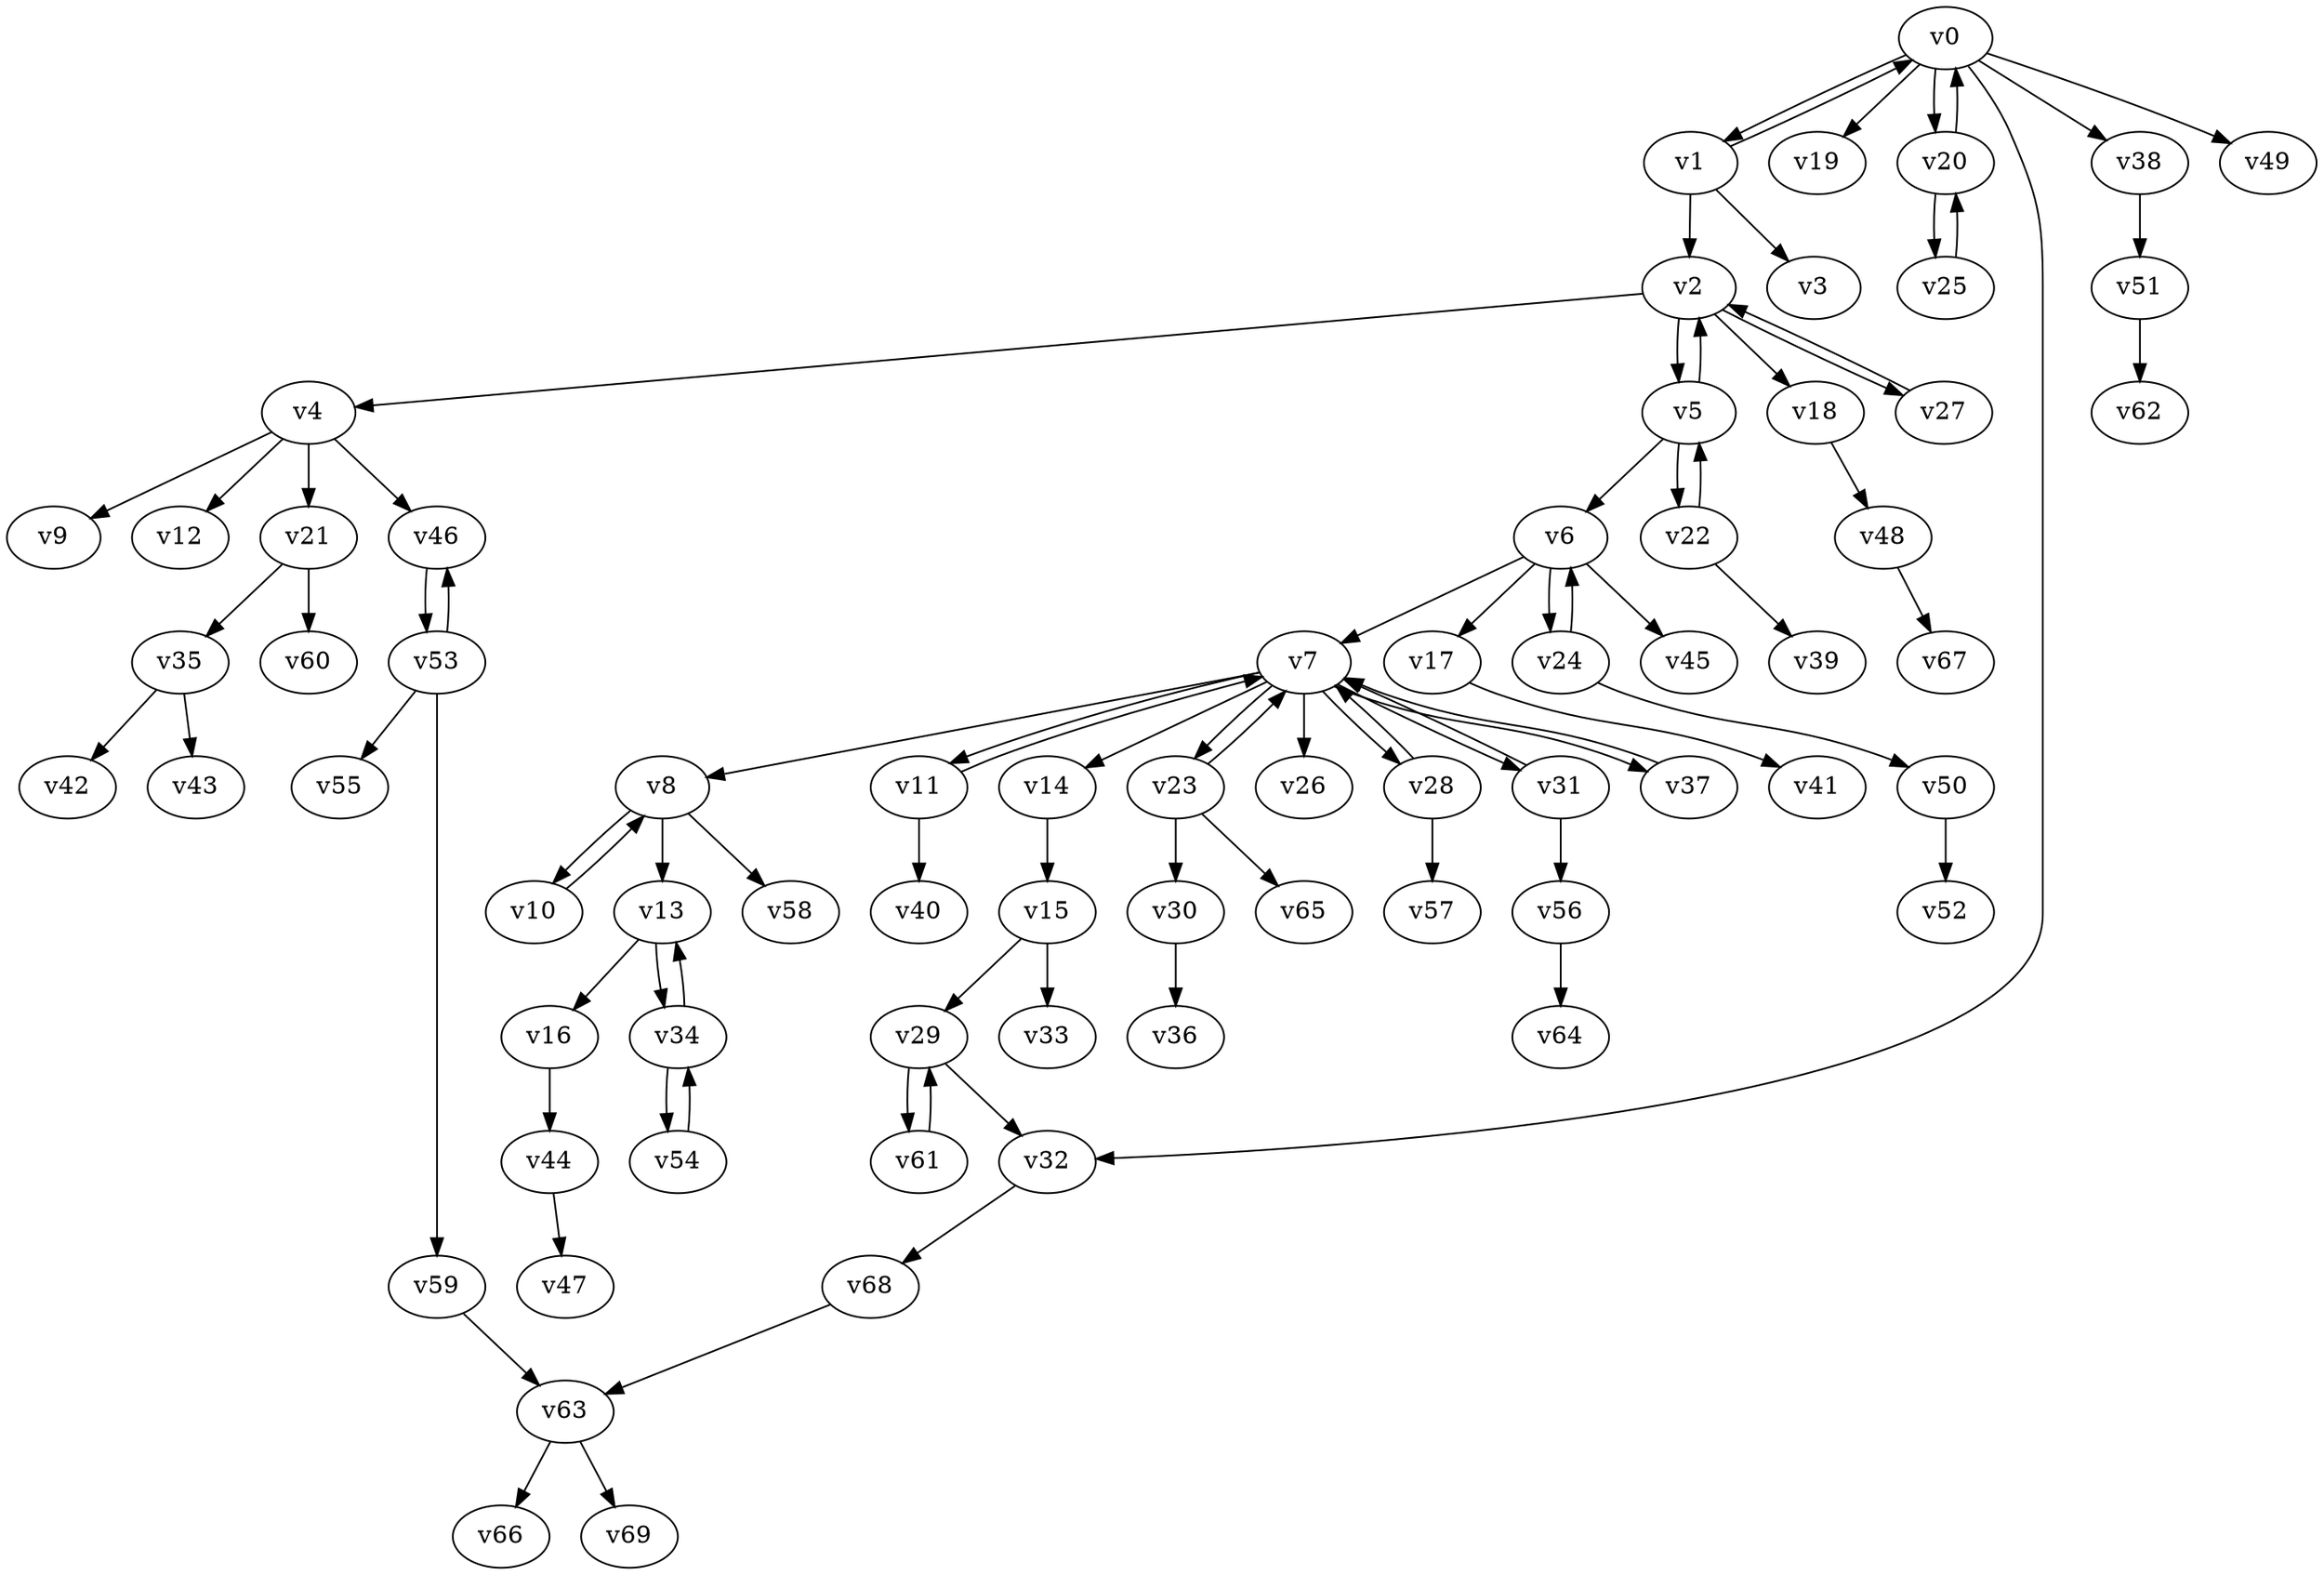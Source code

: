 digraph test102 {
    v0 [name="v0", player=0, weight=9];
    v1 [name="v1", player=1, weight=10];
    v2 [name="v2", player=0, weight=0];
    v3 [name="v3", player=1, weight=13];
    v4 [name="v4", player=0, weight=8];
    v5 [name="v5", player=1, weight=6];
    v6 [name="v6", player=0, weight=2];
    v7 [name="v7", player=1, weight=11];
    v8 [name="v8", player=0, weight=4];
    v9 [name="v9", player=1, weight=0];
    v10 [name="v10", player=0, weight=4];
    v11 [name="v11", player=1, weight=5];
    v12 [name="v12", player=0, weight=6];
    v13 [name="v13", player=1, weight=11];
    v14 [name="v14", player=0, weight=11];
    v15 [name="v15", player=1, weight=13];
    v16 [name="v16", player=0, weight=12];
    v17 [name="v17", player=1, weight=16];
    v18 [name="v18", player=0, weight=5];
    v19 [name="v19", player=1, weight=11];
    v20 [name="v20", player=0, weight=0];
    v21 [name="v21", player=1, weight=9];
    v22 [name="v22", player=0, weight=13];
    v23 [name="v23", player=1, weight=13];
    v24 [name="v24", player=0, weight=14];
    v25 [name="v25", player=1, weight=9];
    v26 [name="v26", player=0, weight=9];
    v27 [name="v27", player=1, weight=0];
    v28 [name="v28", player=0, weight=6];
    v29 [name="v29", player=1, weight=9];
    v30 [name="v30", player=0, weight=5];
    v31 [name="v31", player=1, weight=12];
    v32 [name="v32", player=0, weight=14];
    v33 [name="v33", player=1, weight=13];
    v34 [name="v34", player=0, weight=4];
    v35 [name="v35", player=1, weight=5];
    v36 [name="v36", player=0, weight=7];
    v37 [name="v37", player=1, weight=12];
    v38 [name="v38", player=0, weight=1];
    v39 [name="v39", player=1, weight=4];
    v40 [name="v40", player=0, weight=8];
    v41 [name="v41", player=1, weight=8];
    v42 [name="v42", player=0, weight=-1];
    v43 [name="v43", player=1, weight=8];
    v44 [name="v44", player=0, weight=6];
    v45 [name="v45", player=1, weight=10];
    v46 [name="v46", player=0, weight=5];
    v47 [name="v47", player=1, weight=13];
    v48 [name="v48", player=0, weight=-3];
    v49 [name="v49", player=1, weight=17];
    v50 [name="v50", player=0, weight=12];
    v51 [name="v51", player=1, weight=14];
    v52 [name="v52", player=0, weight=16];
    v53 [name="v53", player=1, weight=9];
    v54 [name="v54", player=0, weight=3];
    v55 [name="v55", player=1, weight=10];
    v56 [name="v56", player=0, weight=10];
    v57 [name="v57", player=1, weight=11];
    v58 [name="v58", player=0, weight=4];
    v59 [name="v59", player=1, weight=1];
    v60 [name="v60", player=0, weight=1];
    v61 [name="v61", player=1, weight=1];
    v62 [name="v62", player=0, weight=4];
    v63 [name="v63", player=1, weight=11];
    v64 [name="v64", player=0, weight=11];
    v65 [name="v65", player=1, weight=9];
    v66 [name="v66", player=0, weight=2];
    v67 [name="v67", player=1, weight=4];
    v68 [name="v68", player=0, weight=8];
    v69 [name="v69", player=1, weight=14];
    v0 -> v1;
    v1 -> v0;
    v1 -> v2;
    v1 -> v3;
    v2 -> v4;
    v2 -> v5;
    v5 -> v2;
    v5 -> v6;
    v6 -> v7;
    v7 -> v8;
    v4 -> v9;
    v8 -> v10;
    v10 -> v8;
    v7 -> v11;
    v11 -> v7;
    v4 -> v12;
    v8 -> v13;
    v7 -> v14;
    v14 -> v15;
    v13 -> v16;
    v6 -> v17;
    v2 -> v18;
    v0 -> v19;
    v0 -> v20;
    v20 -> v0;
    v4 -> v21;
    v5 -> v22;
    v22 -> v5;
    v7 -> v23;
    v23 -> v7;
    v6 -> v24;
    v24 -> v6;
    v20 -> v25;
    v25 -> v20;
    v7 -> v26;
    v2 -> v27;
    v27 -> v2;
    v7 -> v28;
    v28 -> v7;
    v15 -> v29;
    v23 -> v30;
    v7 -> v31;
    v31 -> v7;
    v29 -> v32;
    v15 -> v33;
    v13 -> v34;
    v34 -> v13;
    v21 -> v35;
    v30 -> v36;
    v7 -> v37;
    v37 -> v7;
    v0 -> v38;
    v22 -> v39;
    v11 -> v40;
    v17 -> v41;
    v35 -> v42;
    v35 -> v43;
    v16 -> v44;
    v6 -> v45;
    v4 -> v46;
    v44 -> v47;
    v18 -> v48;
    v0 -> v49;
    v24 -> v50;
    v38 -> v51;
    v50 -> v52;
    v46 -> v53;
    v53 -> v46;
    v34 -> v54;
    v54 -> v34;
    v53 -> v55;
    v31 -> v56;
    v28 -> v57;
    v8 -> v58;
    v53 -> v59;
    v21 -> v60;
    v29 -> v61;
    v61 -> v29;
    v51 -> v62;
    v59 -> v63;
    v56 -> v64;
    v23 -> v65;
    v63 -> v66;
    v48 -> v67;
    v32 -> v68;
    v63 -> v69;
    v0 -> v32;
    v68 -> v63;
}
